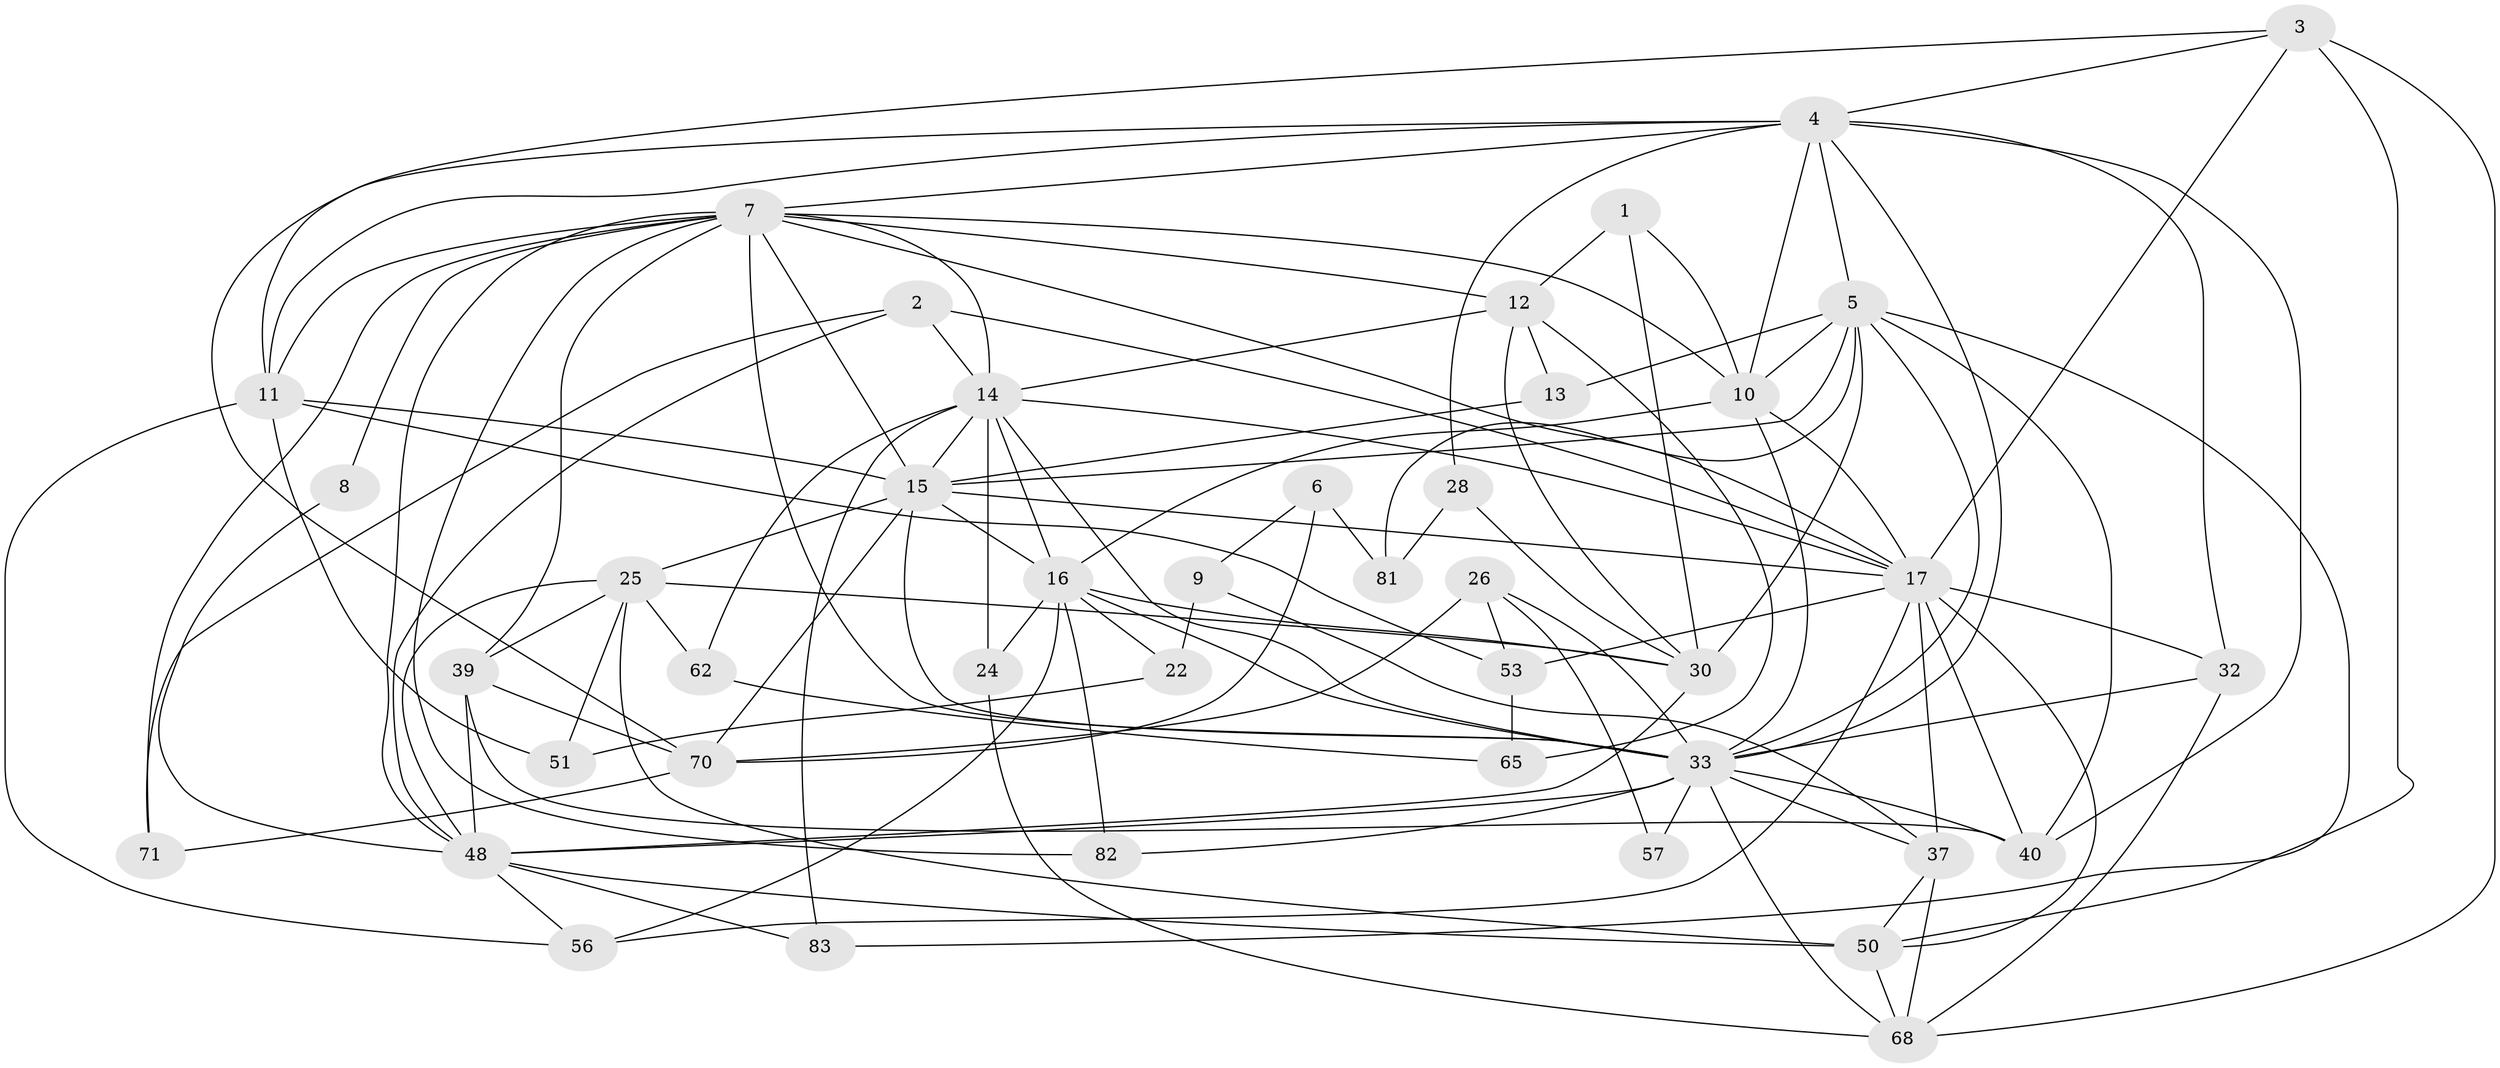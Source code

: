// original degree distribution, {3: 0.36470588235294116, 4: 0.23529411764705882, 7: 0.058823529411764705, 2: 0.09411764705882353, 5: 0.1411764705882353, 6: 0.09411764705882353, 8: 0.011764705882352941}
// Generated by graph-tools (version 1.1) at 2025/14/03/09/25 04:14:59]
// undirected, 42 vertices, 118 edges
graph export_dot {
graph [start="1"]
  node [color=gray90,style=filled];
  1;
  2 [super="+72"];
  3 [super="+61"];
  4 [super="+34+67+64"];
  5 [super="+49"];
  6;
  7 [super="+38+55+20"];
  8;
  9 [super="+18"];
  10 [super="+19+21"];
  11 [super="+84"];
  12 [super="+31"];
  13;
  14 [super="+85+76"];
  15 [super="+66+47+63"];
  16 [super="+69+27"];
  17 [super="+23+35"];
  22;
  24;
  25 [super="+41+45"];
  26 [super="+60"];
  28;
  30 [super="+43"];
  32 [super="+46"];
  33 [super="+36+42+44"];
  37;
  39 [super="+74"];
  40;
  48 [super="+54"];
  50 [super="+77"];
  51;
  53;
  56 [super="+78"];
  57;
  62;
  65;
  68;
  70;
  71;
  81;
  82;
  83;
  1 -- 30;
  1 -- 12;
  1 -- 10;
  2 -- 71;
  2 -- 48;
  2 -- 17;
  2 -- 14;
  3 -- 17;
  3 -- 68;
  3 -- 11;
  3 -- 50;
  3 -- 4;
  4 -- 7;
  4 -- 33;
  4 -- 32;
  4 -- 70;
  4 -- 28;
  4 -- 40;
  4 -- 10;
  4 -- 5;
  4 -- 11;
  5 -- 10 [weight=2];
  5 -- 83;
  5 -- 81;
  5 -- 40;
  5 -- 13;
  5 -- 30;
  5 -- 15;
  5 -- 33;
  6 -- 81;
  6 -- 70;
  6 -- 9;
  7 -- 8;
  7 -- 11;
  7 -- 15;
  7 -- 82;
  7 -- 71;
  7 -- 14;
  7 -- 33 [weight=2];
  7 -- 10;
  7 -- 48;
  7 -- 17;
  7 -- 39;
  7 -- 12;
  8 -- 48;
  9 -- 37;
  9 -- 22;
  10 -- 17;
  10 -- 16;
  10 -- 33;
  11 -- 53;
  11 -- 51;
  11 -- 56;
  11 -- 15;
  12 -- 65;
  12 -- 13;
  12 -- 14;
  12 -- 30;
  13 -- 15;
  14 -- 83;
  14 -- 15;
  14 -- 24;
  14 -- 17;
  14 -- 33;
  14 -- 16;
  14 -- 62;
  15 -- 33;
  15 -- 25;
  15 -- 17;
  15 -- 70;
  15 -- 16;
  16 -- 24;
  16 -- 82;
  16 -- 30 [weight=2];
  16 -- 56;
  16 -- 33;
  16 -- 22;
  17 -- 37;
  17 -- 53;
  17 -- 40;
  17 -- 56 [weight=2];
  17 -- 50;
  17 -- 32;
  22 -- 51;
  24 -- 68;
  25 -- 39;
  25 -- 51;
  25 -- 50 [weight=2];
  25 -- 62;
  25 -- 30;
  25 -- 48;
  26 -- 53 [weight=2];
  26 -- 57;
  26 -- 70;
  26 -- 33;
  28 -- 30;
  28 -- 81;
  30 -- 48;
  32 -- 33;
  32 -- 68;
  33 -- 48;
  33 -- 82;
  33 -- 40;
  33 -- 57;
  33 -- 37;
  33 -- 68;
  37 -- 68;
  37 -- 50;
  39 -- 40;
  39 -- 48;
  39 -- 70;
  48 -- 56;
  48 -- 50;
  48 -- 83;
  50 -- 68;
  53 -- 65;
  62 -- 65;
  70 -- 71;
}
